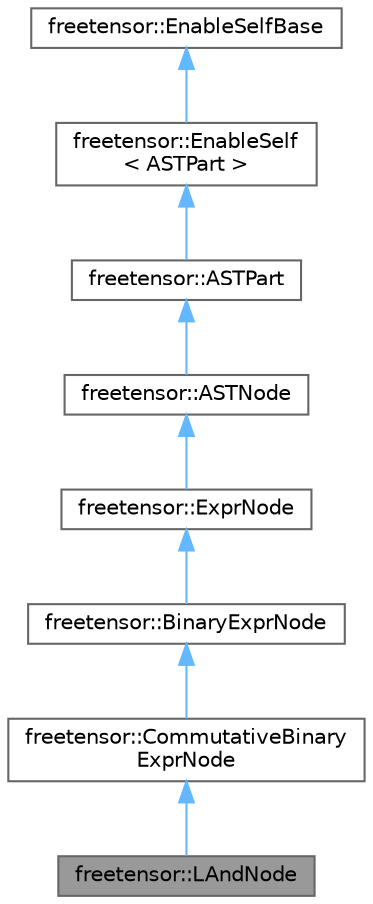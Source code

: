 digraph "freetensor::LAndNode"
{
 // LATEX_PDF_SIZE
  bgcolor="transparent";
  edge [fontname=Helvetica,fontsize=10,labelfontname=Helvetica,labelfontsize=10];
  node [fontname=Helvetica,fontsize=10,shape=box,height=0.2,width=0.4];
  Node1 [label="freetensor::LAndNode",height=0.2,width=0.4,color="gray40", fillcolor="grey60", style="filled", fontcolor="black",tooltip=" "];
  Node2 -> Node1 [dir="back",color="steelblue1",style="solid"];
  Node2 [label="freetensor::CommutativeBinary\lExprNode",height=0.2,width=0.4,color="gray40", fillcolor="white", style="filled",URL="$classfreetensor_1_1CommutativeBinaryExprNode.html",tooltip=" "];
  Node3 -> Node2 [dir="back",color="steelblue1",style="solid"];
  Node3 [label="freetensor::BinaryExprNode",height=0.2,width=0.4,color="gray40", fillcolor="white", style="filled",URL="$classfreetensor_1_1BinaryExprNode.html",tooltip=" "];
  Node4 -> Node3 [dir="back",color="steelblue1",style="solid"];
  Node4 [label="freetensor::ExprNode",height=0.2,width=0.4,color="gray40", fillcolor="white", style="filled",URL="$classfreetensor_1_1ExprNode.html",tooltip=" "];
  Node5 -> Node4 [dir="back",color="steelblue1",style="solid"];
  Node5 [label="freetensor::ASTNode",height=0.2,width=0.4,color="gray40", fillcolor="white", style="filled",URL="$classfreetensor_1_1ASTNode.html",tooltip=" "];
  Node6 -> Node5 [dir="back",color="steelblue1",style="solid"];
  Node6 [label="freetensor::ASTPart",height=0.2,width=0.4,color="gray40", fillcolor="white", style="filled",URL="$classfreetensor_1_1ASTPart.html",tooltip=" "];
  Node7 -> Node6 [dir="back",color="steelblue1",style="solid"];
  Node7 [label="freetensor::EnableSelf\l\< ASTPart \>",height=0.2,width=0.4,color="gray40", fillcolor="white", style="filled",URL="$classfreetensor_1_1EnableSelf.html",tooltip=" "];
  Node8 -> Node7 [dir="back",color="steelblue1",style="solid"];
  Node8 [label="freetensor::EnableSelfBase",height=0.2,width=0.4,color="gray40", fillcolor="white", style="filled",URL="$classfreetensor_1_1EnableSelfBase.html",tooltip=" "];
}

